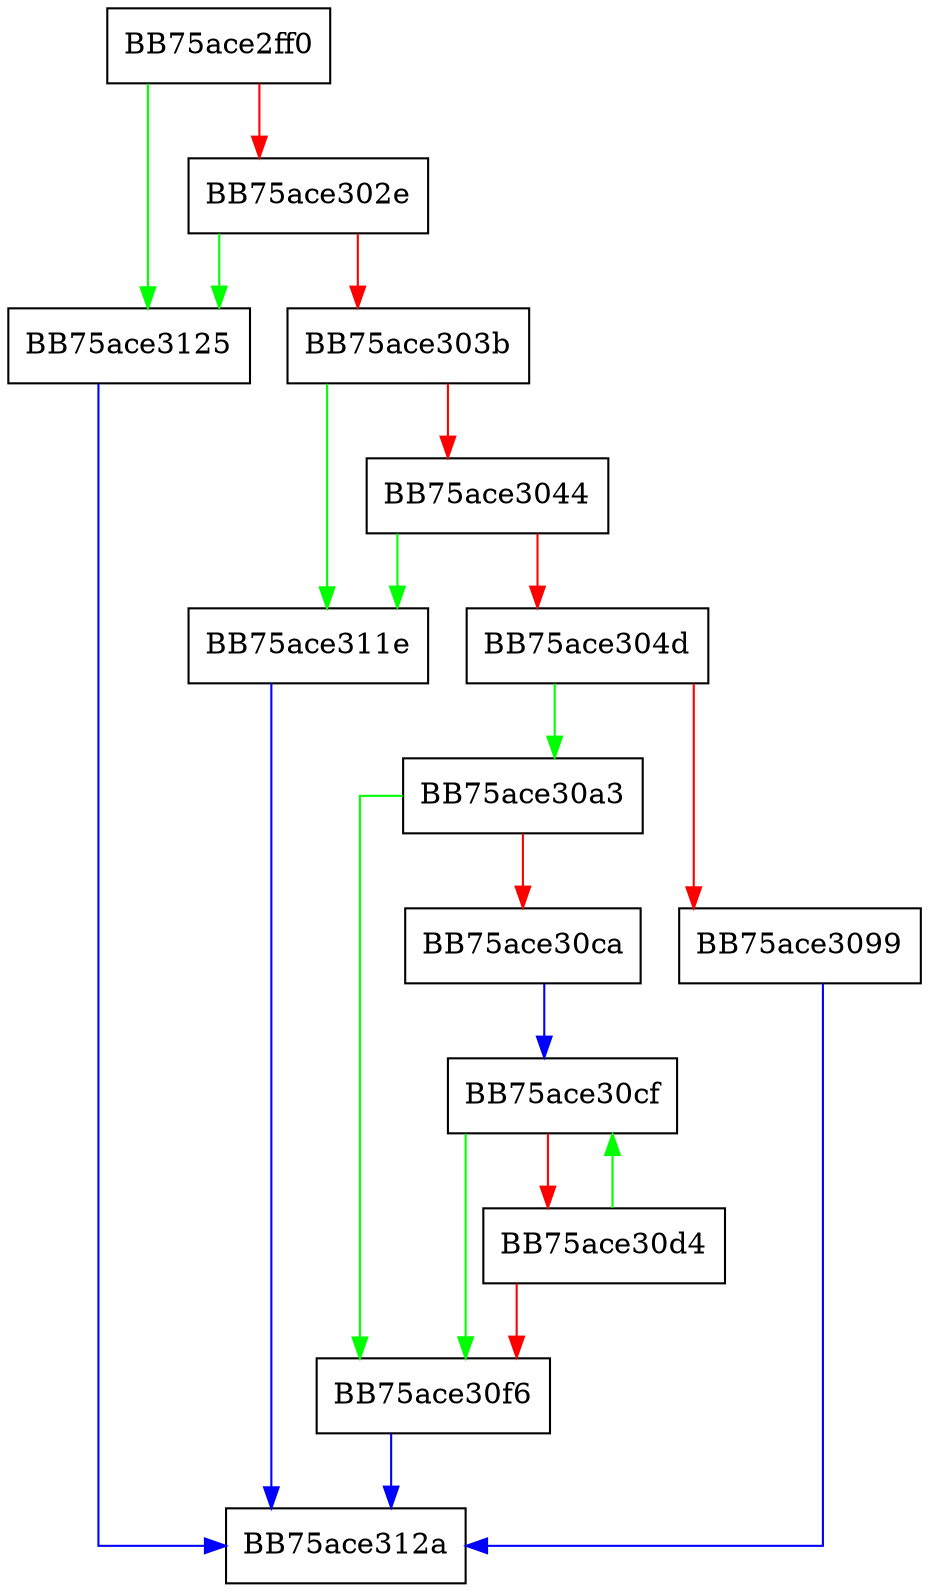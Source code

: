 digraph PFAC_DXGetMatchResults {
  node [shape="box"];
  graph [splines=ortho];
  BB75ace2ff0 -> BB75ace3125 [color="green"];
  BB75ace2ff0 -> BB75ace302e [color="red"];
  BB75ace302e -> BB75ace3125 [color="green"];
  BB75ace302e -> BB75ace303b [color="red"];
  BB75ace303b -> BB75ace311e [color="green"];
  BB75ace303b -> BB75ace3044 [color="red"];
  BB75ace3044 -> BB75ace311e [color="green"];
  BB75ace3044 -> BB75ace304d [color="red"];
  BB75ace304d -> BB75ace30a3 [color="green"];
  BB75ace304d -> BB75ace3099 [color="red"];
  BB75ace3099 -> BB75ace312a [color="blue"];
  BB75ace30a3 -> BB75ace30f6 [color="green"];
  BB75ace30a3 -> BB75ace30ca [color="red"];
  BB75ace30ca -> BB75ace30cf [color="blue"];
  BB75ace30cf -> BB75ace30f6 [color="green"];
  BB75ace30cf -> BB75ace30d4 [color="red"];
  BB75ace30d4 -> BB75ace30cf [color="green"];
  BB75ace30d4 -> BB75ace30f6 [color="red"];
  BB75ace30f6 -> BB75ace312a [color="blue"];
  BB75ace311e -> BB75ace312a [color="blue"];
  BB75ace3125 -> BB75ace312a [color="blue"];
}